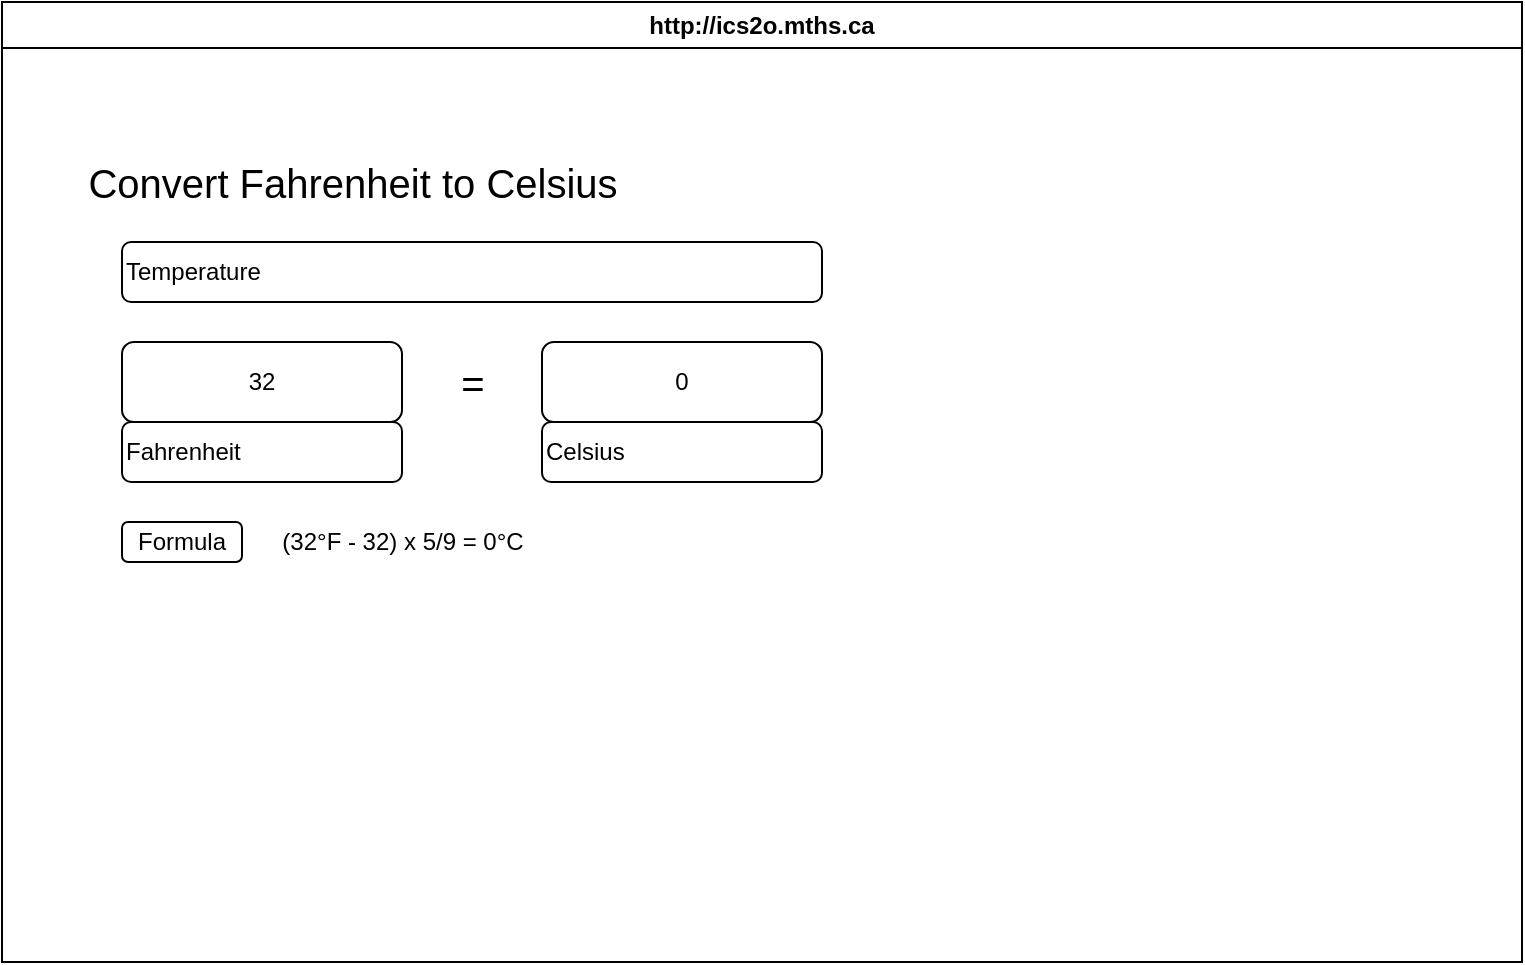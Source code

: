 <mxfile>
    <diagram id="HIP3nbAZw_EuaXWnEj3U" name="Page-1">
        <mxGraphModel dx="766" dy="579" grid="1" gridSize="10" guides="1" tooltips="1" connect="1" arrows="1" fold="1" page="1" pageScale="1" pageWidth="850" pageHeight="1100" math="0" shadow="0">
            <root>
                <mxCell id="0"/>
                <mxCell id="1" parent="0"/>
                <mxCell id="7" value="http://ics2o.mths.ca" style="swimlane;whiteSpace=wrap;html=1;" parent="1" vertex="1">
                    <mxGeometry x="40" y="40" width="760" height="480" as="geometry"/>
                </mxCell>
                <mxCell id="8" value="&lt;font style=&quot;font-size: 20px;&quot;&gt;Convert Fahrenheit to Celsius&lt;/font&gt;" style="text;html=1;align=center;verticalAlign=middle;resizable=0;points=[];autosize=1;strokeColor=none;fillColor=none;" vertex="1" parent="7">
                    <mxGeometry x="30" y="70" width="290" height="40" as="geometry"/>
                </mxCell>
                <mxCell id="9" value="Temperature" style="rounded=1;whiteSpace=wrap;html=1;align=left;" vertex="1" parent="7">
                    <mxGeometry x="60" y="120" width="350" height="30" as="geometry"/>
                </mxCell>
                <mxCell id="11" value="32" style="rounded=1;whiteSpace=wrap;html=1;" vertex="1" parent="7">
                    <mxGeometry x="60" y="170" width="140" height="40" as="geometry"/>
                </mxCell>
                <mxCell id="12" value="&lt;font style=&quot;font-size: 20px;&quot;&gt;=&lt;/font&gt;" style="text;html=1;align=center;verticalAlign=middle;resizable=0;points=[];autosize=1;strokeColor=none;fillColor=none;" vertex="1" parent="7">
                    <mxGeometry x="215" y="170" width="40" height="40" as="geometry"/>
                </mxCell>
                <mxCell id="13" value="Fahrenheit" style="rounded=1;whiteSpace=wrap;html=1;align=left;" vertex="1" parent="7">
                    <mxGeometry x="60" y="210" width="140" height="30" as="geometry"/>
                </mxCell>
                <mxCell id="15" value="0" style="rounded=1;whiteSpace=wrap;html=1;" vertex="1" parent="7">
                    <mxGeometry x="270" y="170" width="140" height="40" as="geometry"/>
                </mxCell>
                <mxCell id="16" value="Celsius" style="rounded=1;whiteSpace=wrap;html=1;align=left;" vertex="1" parent="7">
                    <mxGeometry x="270" y="210" width="140" height="30" as="geometry"/>
                </mxCell>
                <mxCell id="17" value="Formula" style="rounded=1;whiteSpace=wrap;html=1;" vertex="1" parent="7">
                    <mxGeometry x="60" y="260" width="60" height="20" as="geometry"/>
                </mxCell>
                <mxCell id="19" value="(32°F - 32) x 5/9 = 0°C" style="text;html=1;align=center;verticalAlign=middle;resizable=0;points=[];autosize=1;strokeColor=none;fillColor=none;" vertex="1" parent="7">
                    <mxGeometry x="130" y="255" width="140" height="30" as="geometry"/>
                </mxCell>
            </root>
        </mxGraphModel>
    </diagram>
</mxfile>